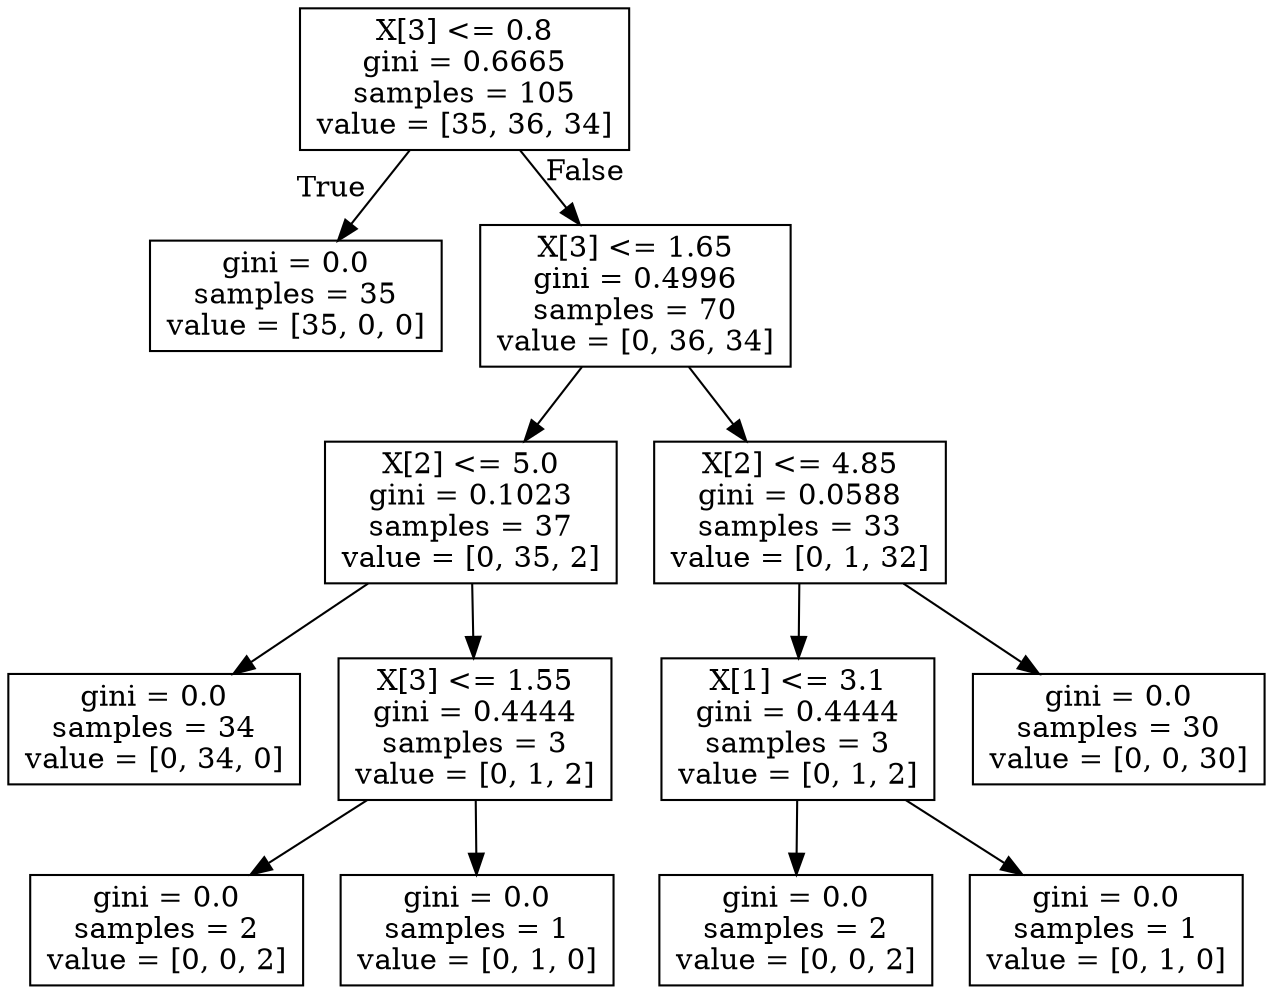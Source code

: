 digraph Tree {
node [shape=box] ;
0 [label="X[3] <= 0.8\ngini = 0.6665\nsamples = 105\nvalue = [35, 36, 34]"] ;
1 [label="gini = 0.0\nsamples = 35\nvalue = [35, 0, 0]"] ;
0 -> 1 [labeldistance=2.5, labelangle=45, headlabel="True"] ;
2 [label="X[3] <= 1.65\ngini = 0.4996\nsamples = 70\nvalue = [0, 36, 34]"] ;
0 -> 2 [labeldistance=2.5, labelangle=-45, headlabel="False"] ;
3 [label="X[2] <= 5.0\ngini = 0.1023\nsamples = 37\nvalue = [0, 35, 2]"] ;
2 -> 3 ;
4 [label="gini = 0.0\nsamples = 34\nvalue = [0, 34, 0]"] ;
3 -> 4 ;
5 [label="X[3] <= 1.55\ngini = 0.4444\nsamples = 3\nvalue = [0, 1, 2]"] ;
3 -> 5 ;
6 [label="gini = 0.0\nsamples = 2\nvalue = [0, 0, 2]"] ;
5 -> 6 ;
7 [label="gini = 0.0\nsamples = 1\nvalue = [0, 1, 0]"] ;
5 -> 7 ;
8 [label="X[2] <= 4.85\ngini = 0.0588\nsamples = 33\nvalue = [0, 1, 32]"] ;
2 -> 8 ;
9 [label="X[1] <= 3.1\ngini = 0.4444\nsamples = 3\nvalue = [0, 1, 2]"] ;
8 -> 9 ;
10 [label="gini = 0.0\nsamples = 2\nvalue = [0, 0, 2]"] ;
9 -> 10 ;
11 [label="gini = 0.0\nsamples = 1\nvalue = [0, 1, 0]"] ;
9 -> 11 ;
12 [label="gini = 0.0\nsamples = 30\nvalue = [0, 0, 30]"] ;
8 -> 12 ;
}